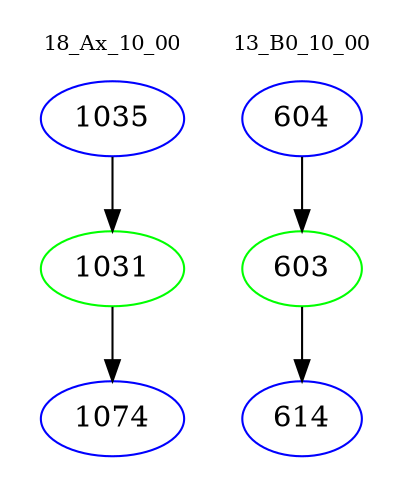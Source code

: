 digraph{
subgraph cluster_0 {
color = white
label = "18_Ax_10_00";
fontsize=10;
T0_1035 [label="1035", color="blue"]
T0_1035 -> T0_1031 [color="black"]
T0_1031 [label="1031", color="green"]
T0_1031 -> T0_1074 [color="black"]
T0_1074 [label="1074", color="blue"]
}
subgraph cluster_1 {
color = white
label = "13_B0_10_00";
fontsize=10;
T1_604 [label="604", color="blue"]
T1_604 -> T1_603 [color="black"]
T1_603 [label="603", color="green"]
T1_603 -> T1_614 [color="black"]
T1_614 [label="614", color="blue"]
}
}
